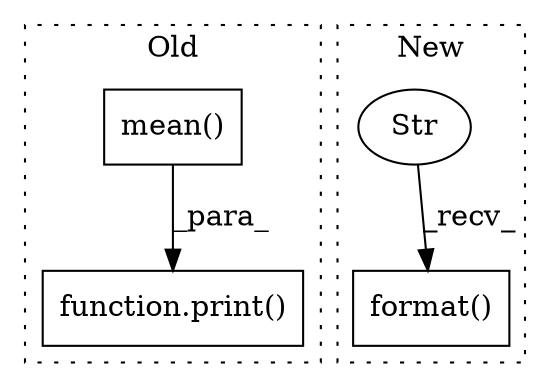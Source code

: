 digraph G {
subgraph cluster0 {
1 [label="mean()" a="75" s="7661,7673" l="8,1" shape="box"];
4 [label="function.print()" a="75" s="7475,7675" l="6,1" shape="box"];
label = "Old";
style="dotted";
}
subgraph cluster1 {
2 [label="format()" a="75" s="8334,8356" l="21,2" shape="box"];
3 [label="Str" a="66" s="8334" l="13" shape="ellipse"];
label = "New";
style="dotted";
}
1 -> 4 [label="_para_"];
3 -> 2 [label="_recv_"];
}